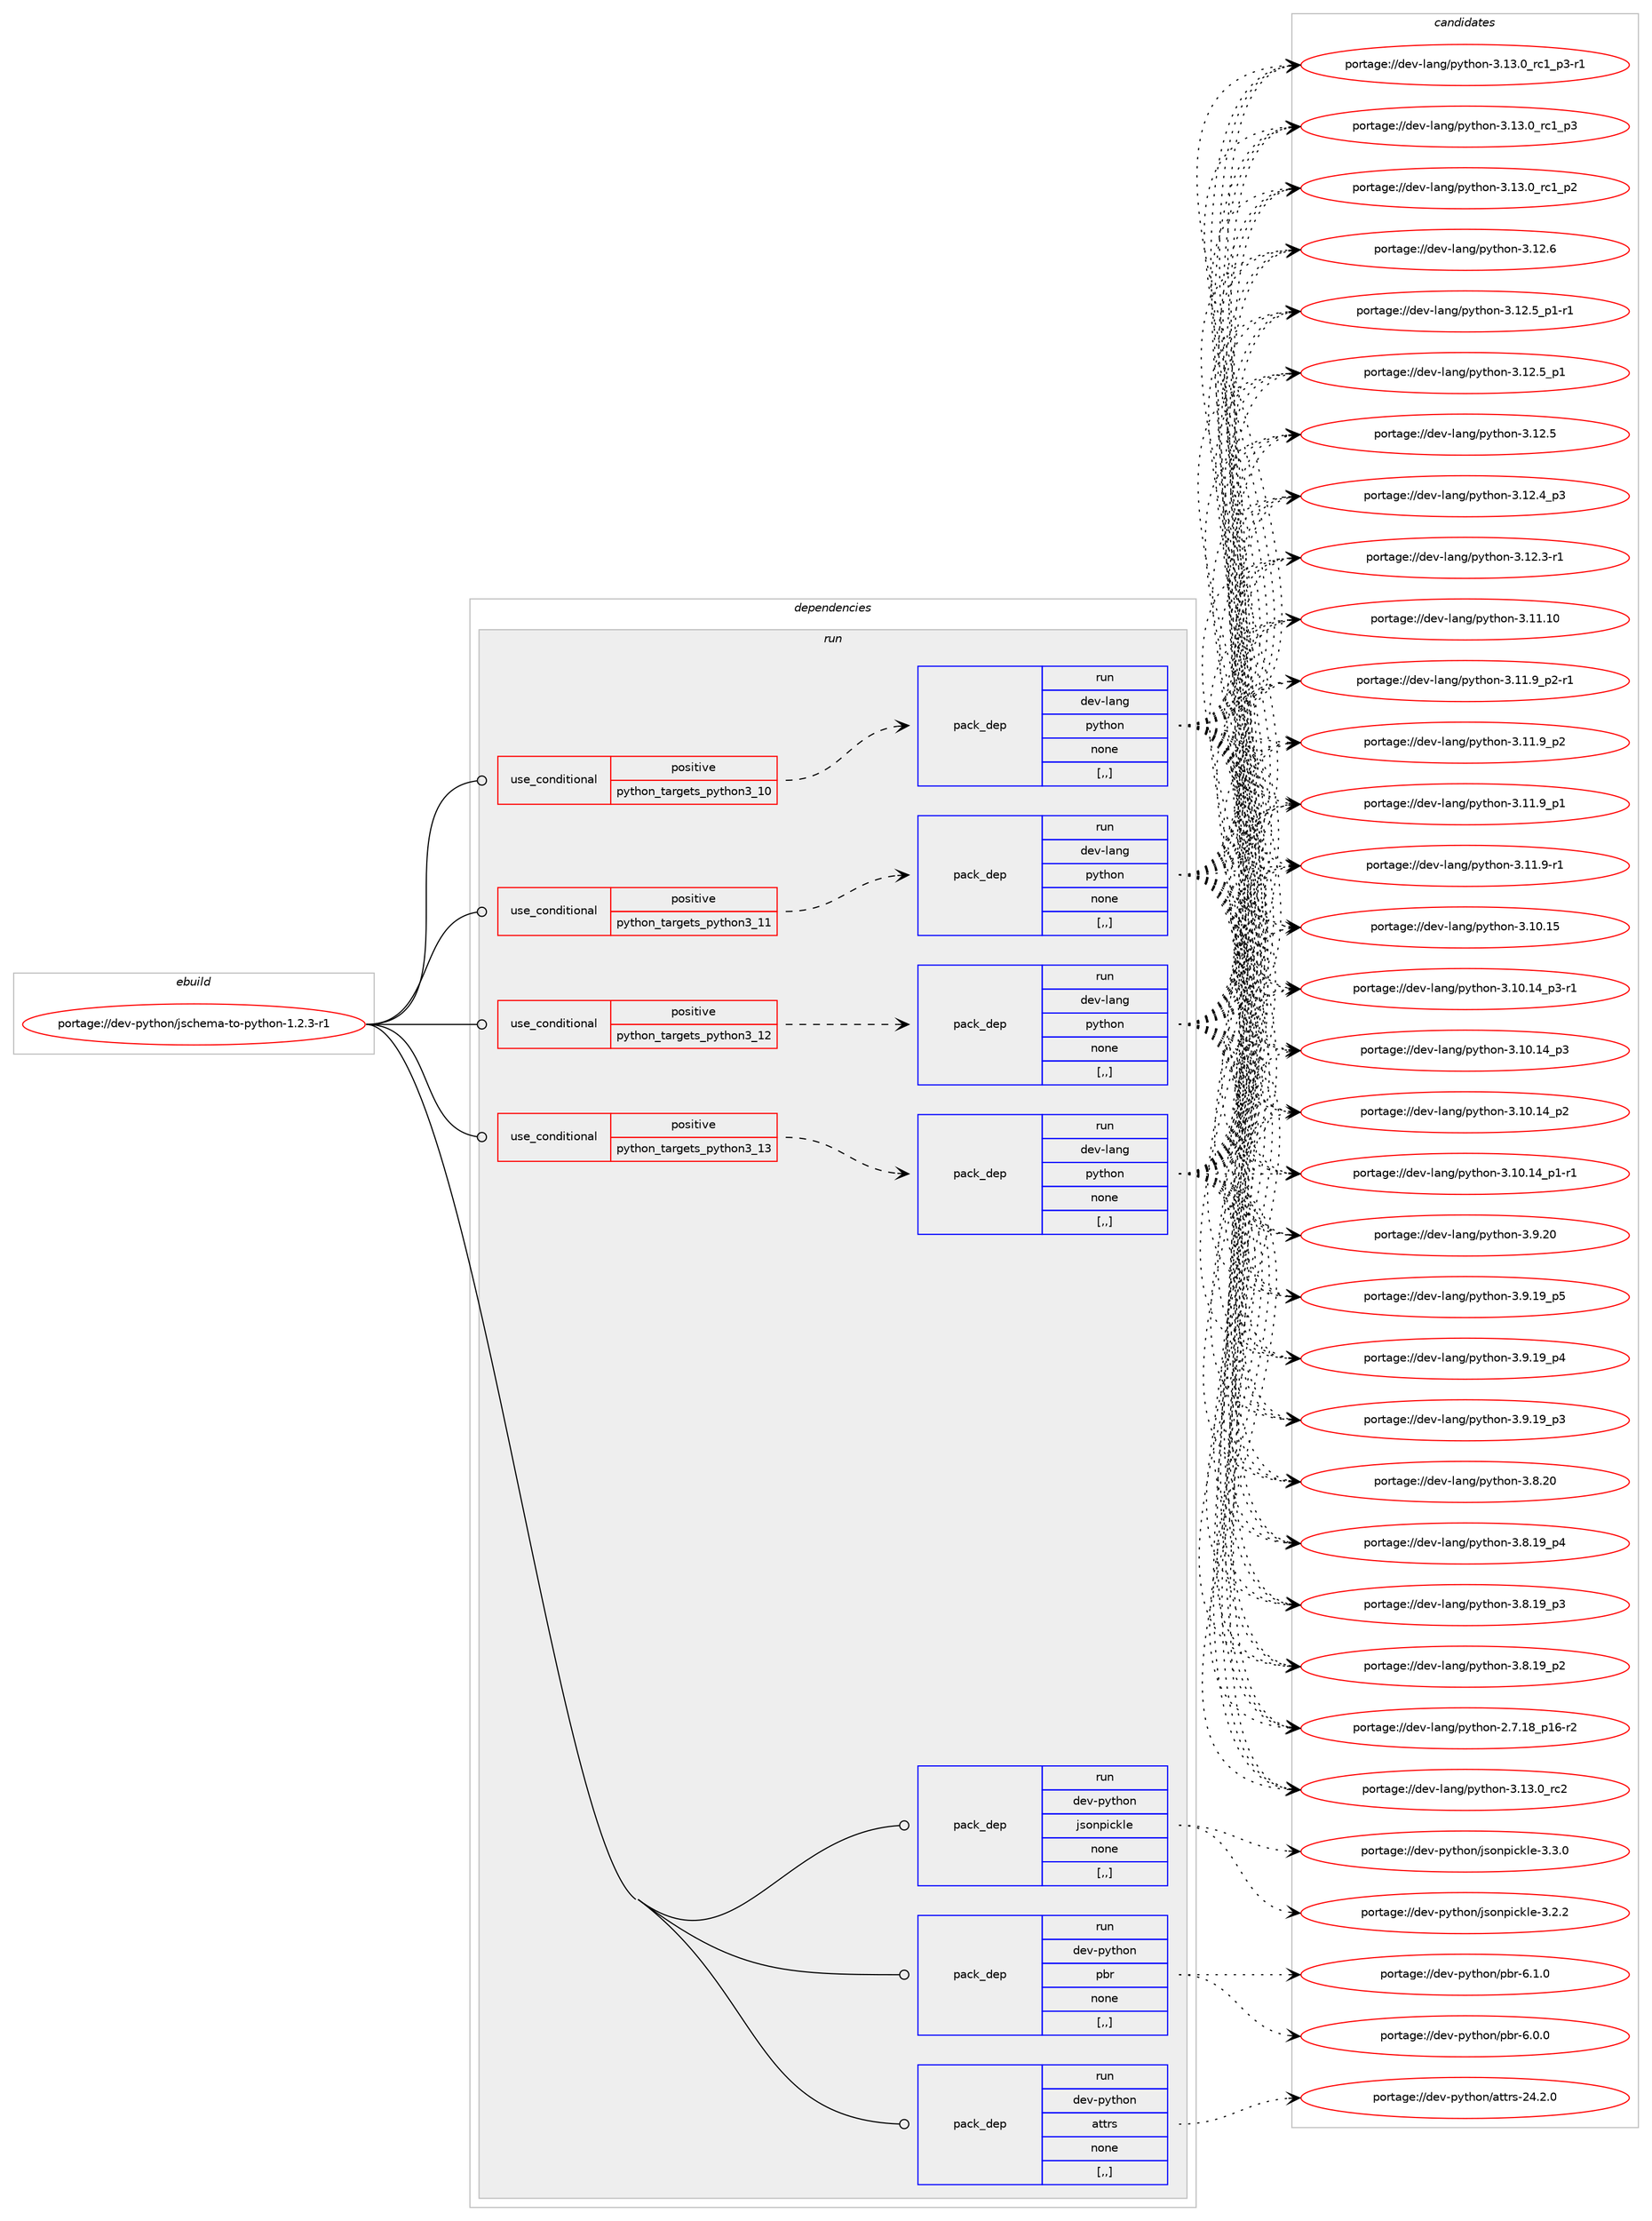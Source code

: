 digraph prolog {

# *************
# Graph options
# *************

newrank=true;
concentrate=true;
compound=true;
graph [rankdir=LR,fontname=Helvetica,fontsize=10,ranksep=1.5];#, ranksep=2.5, nodesep=0.2];
edge  [arrowhead=vee];
node  [fontname=Helvetica,fontsize=10];

# **********
# The ebuild
# **********

subgraph cluster_leftcol {
color=gray;
label=<<i>ebuild</i>>;
id [label="portage://dev-python/jschema-to-python-1.2.3-r1", color=red, width=4, href="../dev-python/jschema-to-python-1.2.3-r1.svg"];
}

# ****************
# The dependencies
# ****************

subgraph cluster_midcol {
color=gray;
label=<<i>dependencies</i>>;
subgraph cluster_compile {
fillcolor="#eeeeee";
style=filled;
label=<<i>compile</i>>;
}
subgraph cluster_compileandrun {
fillcolor="#eeeeee";
style=filled;
label=<<i>compile and run</i>>;
}
subgraph cluster_run {
fillcolor="#eeeeee";
style=filled;
label=<<i>run</i>>;
subgraph cond164219 {
dependency643375 [label=<<TABLE BORDER="0" CELLBORDER="1" CELLSPACING="0" CELLPADDING="4"><TR><TD ROWSPAN="3" CELLPADDING="10">use_conditional</TD></TR><TR><TD>positive</TD></TR><TR><TD>python_targets_python3_10</TD></TR></TABLE>>, shape=none, color=red];
subgraph pack474337 {
dependency643376 [label=<<TABLE BORDER="0" CELLBORDER="1" CELLSPACING="0" CELLPADDING="4" WIDTH="220"><TR><TD ROWSPAN="6" CELLPADDING="30">pack_dep</TD></TR><TR><TD WIDTH="110">run</TD></TR><TR><TD>dev-lang</TD></TR><TR><TD>python</TD></TR><TR><TD>none</TD></TR><TR><TD>[,,]</TD></TR></TABLE>>, shape=none, color=blue];
}
dependency643375:e -> dependency643376:w [weight=20,style="dashed",arrowhead="vee"];
}
id:e -> dependency643375:w [weight=20,style="solid",arrowhead="odot"];
subgraph cond164220 {
dependency643377 [label=<<TABLE BORDER="0" CELLBORDER="1" CELLSPACING="0" CELLPADDING="4"><TR><TD ROWSPAN="3" CELLPADDING="10">use_conditional</TD></TR><TR><TD>positive</TD></TR><TR><TD>python_targets_python3_11</TD></TR></TABLE>>, shape=none, color=red];
subgraph pack474338 {
dependency643378 [label=<<TABLE BORDER="0" CELLBORDER="1" CELLSPACING="0" CELLPADDING="4" WIDTH="220"><TR><TD ROWSPAN="6" CELLPADDING="30">pack_dep</TD></TR><TR><TD WIDTH="110">run</TD></TR><TR><TD>dev-lang</TD></TR><TR><TD>python</TD></TR><TR><TD>none</TD></TR><TR><TD>[,,]</TD></TR></TABLE>>, shape=none, color=blue];
}
dependency643377:e -> dependency643378:w [weight=20,style="dashed",arrowhead="vee"];
}
id:e -> dependency643377:w [weight=20,style="solid",arrowhead="odot"];
subgraph cond164221 {
dependency643379 [label=<<TABLE BORDER="0" CELLBORDER="1" CELLSPACING="0" CELLPADDING="4"><TR><TD ROWSPAN="3" CELLPADDING="10">use_conditional</TD></TR><TR><TD>positive</TD></TR><TR><TD>python_targets_python3_12</TD></TR></TABLE>>, shape=none, color=red];
subgraph pack474339 {
dependency643380 [label=<<TABLE BORDER="0" CELLBORDER="1" CELLSPACING="0" CELLPADDING="4" WIDTH="220"><TR><TD ROWSPAN="6" CELLPADDING="30">pack_dep</TD></TR><TR><TD WIDTH="110">run</TD></TR><TR><TD>dev-lang</TD></TR><TR><TD>python</TD></TR><TR><TD>none</TD></TR><TR><TD>[,,]</TD></TR></TABLE>>, shape=none, color=blue];
}
dependency643379:e -> dependency643380:w [weight=20,style="dashed",arrowhead="vee"];
}
id:e -> dependency643379:w [weight=20,style="solid",arrowhead="odot"];
subgraph cond164222 {
dependency643381 [label=<<TABLE BORDER="0" CELLBORDER="1" CELLSPACING="0" CELLPADDING="4"><TR><TD ROWSPAN="3" CELLPADDING="10">use_conditional</TD></TR><TR><TD>positive</TD></TR><TR><TD>python_targets_python3_13</TD></TR></TABLE>>, shape=none, color=red];
subgraph pack474340 {
dependency643382 [label=<<TABLE BORDER="0" CELLBORDER="1" CELLSPACING="0" CELLPADDING="4" WIDTH="220"><TR><TD ROWSPAN="6" CELLPADDING="30">pack_dep</TD></TR><TR><TD WIDTH="110">run</TD></TR><TR><TD>dev-lang</TD></TR><TR><TD>python</TD></TR><TR><TD>none</TD></TR><TR><TD>[,,]</TD></TR></TABLE>>, shape=none, color=blue];
}
dependency643381:e -> dependency643382:w [weight=20,style="dashed",arrowhead="vee"];
}
id:e -> dependency643381:w [weight=20,style="solid",arrowhead="odot"];
subgraph pack474341 {
dependency643383 [label=<<TABLE BORDER="0" CELLBORDER="1" CELLSPACING="0" CELLPADDING="4" WIDTH="220"><TR><TD ROWSPAN="6" CELLPADDING="30">pack_dep</TD></TR><TR><TD WIDTH="110">run</TD></TR><TR><TD>dev-python</TD></TR><TR><TD>attrs</TD></TR><TR><TD>none</TD></TR><TR><TD>[,,]</TD></TR></TABLE>>, shape=none, color=blue];
}
id:e -> dependency643383:w [weight=20,style="solid",arrowhead="odot"];
subgraph pack474342 {
dependency643384 [label=<<TABLE BORDER="0" CELLBORDER="1" CELLSPACING="0" CELLPADDING="4" WIDTH="220"><TR><TD ROWSPAN="6" CELLPADDING="30">pack_dep</TD></TR><TR><TD WIDTH="110">run</TD></TR><TR><TD>dev-python</TD></TR><TR><TD>jsonpickle</TD></TR><TR><TD>none</TD></TR><TR><TD>[,,]</TD></TR></TABLE>>, shape=none, color=blue];
}
id:e -> dependency643384:w [weight=20,style="solid",arrowhead="odot"];
subgraph pack474343 {
dependency643385 [label=<<TABLE BORDER="0" CELLBORDER="1" CELLSPACING="0" CELLPADDING="4" WIDTH="220"><TR><TD ROWSPAN="6" CELLPADDING="30">pack_dep</TD></TR><TR><TD WIDTH="110">run</TD></TR><TR><TD>dev-python</TD></TR><TR><TD>pbr</TD></TR><TR><TD>none</TD></TR><TR><TD>[,,]</TD></TR></TABLE>>, shape=none, color=blue];
}
id:e -> dependency643385:w [weight=20,style="solid",arrowhead="odot"];
}
}

# **************
# The candidates
# **************

subgraph cluster_choices {
rank=same;
color=gray;
label=<<i>candidates</i>>;

subgraph choice474337 {
color=black;
nodesep=1;
choice10010111845108971101034711212111610411111045514649514648951149950 [label="portage://dev-lang/python-3.13.0_rc2", color=red, width=4,href="../dev-lang/python-3.13.0_rc2.svg"];
choice1001011184510897110103471121211161041111104551464951464895114994995112514511449 [label="portage://dev-lang/python-3.13.0_rc1_p3-r1", color=red, width=4,href="../dev-lang/python-3.13.0_rc1_p3-r1.svg"];
choice100101118451089711010347112121116104111110455146495146489511499499511251 [label="portage://dev-lang/python-3.13.0_rc1_p3", color=red, width=4,href="../dev-lang/python-3.13.0_rc1_p3.svg"];
choice100101118451089711010347112121116104111110455146495146489511499499511250 [label="portage://dev-lang/python-3.13.0_rc1_p2", color=red, width=4,href="../dev-lang/python-3.13.0_rc1_p2.svg"];
choice10010111845108971101034711212111610411111045514649504654 [label="portage://dev-lang/python-3.12.6", color=red, width=4,href="../dev-lang/python-3.12.6.svg"];
choice1001011184510897110103471121211161041111104551464950465395112494511449 [label="portage://dev-lang/python-3.12.5_p1-r1", color=red, width=4,href="../dev-lang/python-3.12.5_p1-r1.svg"];
choice100101118451089711010347112121116104111110455146495046539511249 [label="portage://dev-lang/python-3.12.5_p1", color=red, width=4,href="../dev-lang/python-3.12.5_p1.svg"];
choice10010111845108971101034711212111610411111045514649504653 [label="portage://dev-lang/python-3.12.5", color=red, width=4,href="../dev-lang/python-3.12.5.svg"];
choice100101118451089711010347112121116104111110455146495046529511251 [label="portage://dev-lang/python-3.12.4_p3", color=red, width=4,href="../dev-lang/python-3.12.4_p3.svg"];
choice100101118451089711010347112121116104111110455146495046514511449 [label="portage://dev-lang/python-3.12.3-r1", color=red, width=4,href="../dev-lang/python-3.12.3-r1.svg"];
choice1001011184510897110103471121211161041111104551464949464948 [label="portage://dev-lang/python-3.11.10", color=red, width=4,href="../dev-lang/python-3.11.10.svg"];
choice1001011184510897110103471121211161041111104551464949465795112504511449 [label="portage://dev-lang/python-3.11.9_p2-r1", color=red, width=4,href="../dev-lang/python-3.11.9_p2-r1.svg"];
choice100101118451089711010347112121116104111110455146494946579511250 [label="portage://dev-lang/python-3.11.9_p2", color=red, width=4,href="../dev-lang/python-3.11.9_p2.svg"];
choice100101118451089711010347112121116104111110455146494946579511249 [label="portage://dev-lang/python-3.11.9_p1", color=red, width=4,href="../dev-lang/python-3.11.9_p1.svg"];
choice100101118451089711010347112121116104111110455146494946574511449 [label="portage://dev-lang/python-3.11.9-r1", color=red, width=4,href="../dev-lang/python-3.11.9-r1.svg"];
choice1001011184510897110103471121211161041111104551464948464953 [label="portage://dev-lang/python-3.10.15", color=red, width=4,href="../dev-lang/python-3.10.15.svg"];
choice100101118451089711010347112121116104111110455146494846495295112514511449 [label="portage://dev-lang/python-3.10.14_p3-r1", color=red, width=4,href="../dev-lang/python-3.10.14_p3-r1.svg"];
choice10010111845108971101034711212111610411111045514649484649529511251 [label="portage://dev-lang/python-3.10.14_p3", color=red, width=4,href="../dev-lang/python-3.10.14_p3.svg"];
choice10010111845108971101034711212111610411111045514649484649529511250 [label="portage://dev-lang/python-3.10.14_p2", color=red, width=4,href="../dev-lang/python-3.10.14_p2.svg"];
choice100101118451089711010347112121116104111110455146494846495295112494511449 [label="portage://dev-lang/python-3.10.14_p1-r1", color=red, width=4,href="../dev-lang/python-3.10.14_p1-r1.svg"];
choice10010111845108971101034711212111610411111045514657465048 [label="portage://dev-lang/python-3.9.20", color=red, width=4,href="../dev-lang/python-3.9.20.svg"];
choice100101118451089711010347112121116104111110455146574649579511253 [label="portage://dev-lang/python-3.9.19_p5", color=red, width=4,href="../dev-lang/python-3.9.19_p5.svg"];
choice100101118451089711010347112121116104111110455146574649579511252 [label="portage://dev-lang/python-3.9.19_p4", color=red, width=4,href="../dev-lang/python-3.9.19_p4.svg"];
choice100101118451089711010347112121116104111110455146574649579511251 [label="portage://dev-lang/python-3.9.19_p3", color=red, width=4,href="../dev-lang/python-3.9.19_p3.svg"];
choice10010111845108971101034711212111610411111045514656465048 [label="portage://dev-lang/python-3.8.20", color=red, width=4,href="../dev-lang/python-3.8.20.svg"];
choice100101118451089711010347112121116104111110455146564649579511252 [label="portage://dev-lang/python-3.8.19_p4", color=red, width=4,href="../dev-lang/python-3.8.19_p4.svg"];
choice100101118451089711010347112121116104111110455146564649579511251 [label="portage://dev-lang/python-3.8.19_p3", color=red, width=4,href="../dev-lang/python-3.8.19_p3.svg"];
choice100101118451089711010347112121116104111110455146564649579511250 [label="portage://dev-lang/python-3.8.19_p2", color=red, width=4,href="../dev-lang/python-3.8.19_p2.svg"];
choice100101118451089711010347112121116104111110455046554649569511249544511450 [label="portage://dev-lang/python-2.7.18_p16-r2", color=red, width=4,href="../dev-lang/python-2.7.18_p16-r2.svg"];
dependency643376:e -> choice10010111845108971101034711212111610411111045514649514648951149950:w [style=dotted,weight="100"];
dependency643376:e -> choice1001011184510897110103471121211161041111104551464951464895114994995112514511449:w [style=dotted,weight="100"];
dependency643376:e -> choice100101118451089711010347112121116104111110455146495146489511499499511251:w [style=dotted,weight="100"];
dependency643376:e -> choice100101118451089711010347112121116104111110455146495146489511499499511250:w [style=dotted,weight="100"];
dependency643376:e -> choice10010111845108971101034711212111610411111045514649504654:w [style=dotted,weight="100"];
dependency643376:e -> choice1001011184510897110103471121211161041111104551464950465395112494511449:w [style=dotted,weight="100"];
dependency643376:e -> choice100101118451089711010347112121116104111110455146495046539511249:w [style=dotted,weight="100"];
dependency643376:e -> choice10010111845108971101034711212111610411111045514649504653:w [style=dotted,weight="100"];
dependency643376:e -> choice100101118451089711010347112121116104111110455146495046529511251:w [style=dotted,weight="100"];
dependency643376:e -> choice100101118451089711010347112121116104111110455146495046514511449:w [style=dotted,weight="100"];
dependency643376:e -> choice1001011184510897110103471121211161041111104551464949464948:w [style=dotted,weight="100"];
dependency643376:e -> choice1001011184510897110103471121211161041111104551464949465795112504511449:w [style=dotted,weight="100"];
dependency643376:e -> choice100101118451089711010347112121116104111110455146494946579511250:w [style=dotted,weight="100"];
dependency643376:e -> choice100101118451089711010347112121116104111110455146494946579511249:w [style=dotted,weight="100"];
dependency643376:e -> choice100101118451089711010347112121116104111110455146494946574511449:w [style=dotted,weight="100"];
dependency643376:e -> choice1001011184510897110103471121211161041111104551464948464953:w [style=dotted,weight="100"];
dependency643376:e -> choice100101118451089711010347112121116104111110455146494846495295112514511449:w [style=dotted,weight="100"];
dependency643376:e -> choice10010111845108971101034711212111610411111045514649484649529511251:w [style=dotted,weight="100"];
dependency643376:e -> choice10010111845108971101034711212111610411111045514649484649529511250:w [style=dotted,weight="100"];
dependency643376:e -> choice100101118451089711010347112121116104111110455146494846495295112494511449:w [style=dotted,weight="100"];
dependency643376:e -> choice10010111845108971101034711212111610411111045514657465048:w [style=dotted,weight="100"];
dependency643376:e -> choice100101118451089711010347112121116104111110455146574649579511253:w [style=dotted,weight="100"];
dependency643376:e -> choice100101118451089711010347112121116104111110455146574649579511252:w [style=dotted,weight="100"];
dependency643376:e -> choice100101118451089711010347112121116104111110455146574649579511251:w [style=dotted,weight="100"];
dependency643376:e -> choice10010111845108971101034711212111610411111045514656465048:w [style=dotted,weight="100"];
dependency643376:e -> choice100101118451089711010347112121116104111110455146564649579511252:w [style=dotted,weight="100"];
dependency643376:e -> choice100101118451089711010347112121116104111110455146564649579511251:w [style=dotted,weight="100"];
dependency643376:e -> choice100101118451089711010347112121116104111110455146564649579511250:w [style=dotted,weight="100"];
dependency643376:e -> choice100101118451089711010347112121116104111110455046554649569511249544511450:w [style=dotted,weight="100"];
}
subgraph choice474338 {
color=black;
nodesep=1;
choice10010111845108971101034711212111610411111045514649514648951149950 [label="portage://dev-lang/python-3.13.0_rc2", color=red, width=4,href="../dev-lang/python-3.13.0_rc2.svg"];
choice1001011184510897110103471121211161041111104551464951464895114994995112514511449 [label="portage://dev-lang/python-3.13.0_rc1_p3-r1", color=red, width=4,href="../dev-lang/python-3.13.0_rc1_p3-r1.svg"];
choice100101118451089711010347112121116104111110455146495146489511499499511251 [label="portage://dev-lang/python-3.13.0_rc1_p3", color=red, width=4,href="../dev-lang/python-3.13.0_rc1_p3.svg"];
choice100101118451089711010347112121116104111110455146495146489511499499511250 [label="portage://dev-lang/python-3.13.0_rc1_p2", color=red, width=4,href="../dev-lang/python-3.13.0_rc1_p2.svg"];
choice10010111845108971101034711212111610411111045514649504654 [label="portage://dev-lang/python-3.12.6", color=red, width=4,href="../dev-lang/python-3.12.6.svg"];
choice1001011184510897110103471121211161041111104551464950465395112494511449 [label="portage://dev-lang/python-3.12.5_p1-r1", color=red, width=4,href="../dev-lang/python-3.12.5_p1-r1.svg"];
choice100101118451089711010347112121116104111110455146495046539511249 [label="portage://dev-lang/python-3.12.5_p1", color=red, width=4,href="../dev-lang/python-3.12.5_p1.svg"];
choice10010111845108971101034711212111610411111045514649504653 [label="portage://dev-lang/python-3.12.5", color=red, width=4,href="../dev-lang/python-3.12.5.svg"];
choice100101118451089711010347112121116104111110455146495046529511251 [label="portage://dev-lang/python-3.12.4_p3", color=red, width=4,href="../dev-lang/python-3.12.4_p3.svg"];
choice100101118451089711010347112121116104111110455146495046514511449 [label="portage://dev-lang/python-3.12.3-r1", color=red, width=4,href="../dev-lang/python-3.12.3-r1.svg"];
choice1001011184510897110103471121211161041111104551464949464948 [label="portage://dev-lang/python-3.11.10", color=red, width=4,href="../dev-lang/python-3.11.10.svg"];
choice1001011184510897110103471121211161041111104551464949465795112504511449 [label="portage://dev-lang/python-3.11.9_p2-r1", color=red, width=4,href="../dev-lang/python-3.11.9_p2-r1.svg"];
choice100101118451089711010347112121116104111110455146494946579511250 [label="portage://dev-lang/python-3.11.9_p2", color=red, width=4,href="../dev-lang/python-3.11.9_p2.svg"];
choice100101118451089711010347112121116104111110455146494946579511249 [label="portage://dev-lang/python-3.11.9_p1", color=red, width=4,href="../dev-lang/python-3.11.9_p1.svg"];
choice100101118451089711010347112121116104111110455146494946574511449 [label="portage://dev-lang/python-3.11.9-r1", color=red, width=4,href="../dev-lang/python-3.11.9-r1.svg"];
choice1001011184510897110103471121211161041111104551464948464953 [label="portage://dev-lang/python-3.10.15", color=red, width=4,href="../dev-lang/python-3.10.15.svg"];
choice100101118451089711010347112121116104111110455146494846495295112514511449 [label="portage://dev-lang/python-3.10.14_p3-r1", color=red, width=4,href="../dev-lang/python-3.10.14_p3-r1.svg"];
choice10010111845108971101034711212111610411111045514649484649529511251 [label="portage://dev-lang/python-3.10.14_p3", color=red, width=4,href="../dev-lang/python-3.10.14_p3.svg"];
choice10010111845108971101034711212111610411111045514649484649529511250 [label="portage://dev-lang/python-3.10.14_p2", color=red, width=4,href="../dev-lang/python-3.10.14_p2.svg"];
choice100101118451089711010347112121116104111110455146494846495295112494511449 [label="portage://dev-lang/python-3.10.14_p1-r1", color=red, width=4,href="../dev-lang/python-3.10.14_p1-r1.svg"];
choice10010111845108971101034711212111610411111045514657465048 [label="portage://dev-lang/python-3.9.20", color=red, width=4,href="../dev-lang/python-3.9.20.svg"];
choice100101118451089711010347112121116104111110455146574649579511253 [label="portage://dev-lang/python-3.9.19_p5", color=red, width=4,href="../dev-lang/python-3.9.19_p5.svg"];
choice100101118451089711010347112121116104111110455146574649579511252 [label="portage://dev-lang/python-3.9.19_p4", color=red, width=4,href="../dev-lang/python-3.9.19_p4.svg"];
choice100101118451089711010347112121116104111110455146574649579511251 [label="portage://dev-lang/python-3.9.19_p3", color=red, width=4,href="../dev-lang/python-3.9.19_p3.svg"];
choice10010111845108971101034711212111610411111045514656465048 [label="portage://dev-lang/python-3.8.20", color=red, width=4,href="../dev-lang/python-3.8.20.svg"];
choice100101118451089711010347112121116104111110455146564649579511252 [label="portage://dev-lang/python-3.8.19_p4", color=red, width=4,href="../dev-lang/python-3.8.19_p4.svg"];
choice100101118451089711010347112121116104111110455146564649579511251 [label="portage://dev-lang/python-3.8.19_p3", color=red, width=4,href="../dev-lang/python-3.8.19_p3.svg"];
choice100101118451089711010347112121116104111110455146564649579511250 [label="portage://dev-lang/python-3.8.19_p2", color=red, width=4,href="../dev-lang/python-3.8.19_p2.svg"];
choice100101118451089711010347112121116104111110455046554649569511249544511450 [label="portage://dev-lang/python-2.7.18_p16-r2", color=red, width=4,href="../dev-lang/python-2.7.18_p16-r2.svg"];
dependency643378:e -> choice10010111845108971101034711212111610411111045514649514648951149950:w [style=dotted,weight="100"];
dependency643378:e -> choice1001011184510897110103471121211161041111104551464951464895114994995112514511449:w [style=dotted,weight="100"];
dependency643378:e -> choice100101118451089711010347112121116104111110455146495146489511499499511251:w [style=dotted,weight="100"];
dependency643378:e -> choice100101118451089711010347112121116104111110455146495146489511499499511250:w [style=dotted,weight="100"];
dependency643378:e -> choice10010111845108971101034711212111610411111045514649504654:w [style=dotted,weight="100"];
dependency643378:e -> choice1001011184510897110103471121211161041111104551464950465395112494511449:w [style=dotted,weight="100"];
dependency643378:e -> choice100101118451089711010347112121116104111110455146495046539511249:w [style=dotted,weight="100"];
dependency643378:e -> choice10010111845108971101034711212111610411111045514649504653:w [style=dotted,weight="100"];
dependency643378:e -> choice100101118451089711010347112121116104111110455146495046529511251:w [style=dotted,weight="100"];
dependency643378:e -> choice100101118451089711010347112121116104111110455146495046514511449:w [style=dotted,weight="100"];
dependency643378:e -> choice1001011184510897110103471121211161041111104551464949464948:w [style=dotted,weight="100"];
dependency643378:e -> choice1001011184510897110103471121211161041111104551464949465795112504511449:w [style=dotted,weight="100"];
dependency643378:e -> choice100101118451089711010347112121116104111110455146494946579511250:w [style=dotted,weight="100"];
dependency643378:e -> choice100101118451089711010347112121116104111110455146494946579511249:w [style=dotted,weight="100"];
dependency643378:e -> choice100101118451089711010347112121116104111110455146494946574511449:w [style=dotted,weight="100"];
dependency643378:e -> choice1001011184510897110103471121211161041111104551464948464953:w [style=dotted,weight="100"];
dependency643378:e -> choice100101118451089711010347112121116104111110455146494846495295112514511449:w [style=dotted,weight="100"];
dependency643378:e -> choice10010111845108971101034711212111610411111045514649484649529511251:w [style=dotted,weight="100"];
dependency643378:e -> choice10010111845108971101034711212111610411111045514649484649529511250:w [style=dotted,weight="100"];
dependency643378:e -> choice100101118451089711010347112121116104111110455146494846495295112494511449:w [style=dotted,weight="100"];
dependency643378:e -> choice10010111845108971101034711212111610411111045514657465048:w [style=dotted,weight="100"];
dependency643378:e -> choice100101118451089711010347112121116104111110455146574649579511253:w [style=dotted,weight="100"];
dependency643378:e -> choice100101118451089711010347112121116104111110455146574649579511252:w [style=dotted,weight="100"];
dependency643378:e -> choice100101118451089711010347112121116104111110455146574649579511251:w [style=dotted,weight="100"];
dependency643378:e -> choice10010111845108971101034711212111610411111045514656465048:w [style=dotted,weight="100"];
dependency643378:e -> choice100101118451089711010347112121116104111110455146564649579511252:w [style=dotted,weight="100"];
dependency643378:e -> choice100101118451089711010347112121116104111110455146564649579511251:w [style=dotted,weight="100"];
dependency643378:e -> choice100101118451089711010347112121116104111110455146564649579511250:w [style=dotted,weight="100"];
dependency643378:e -> choice100101118451089711010347112121116104111110455046554649569511249544511450:w [style=dotted,weight="100"];
}
subgraph choice474339 {
color=black;
nodesep=1;
choice10010111845108971101034711212111610411111045514649514648951149950 [label="portage://dev-lang/python-3.13.0_rc2", color=red, width=4,href="../dev-lang/python-3.13.0_rc2.svg"];
choice1001011184510897110103471121211161041111104551464951464895114994995112514511449 [label="portage://dev-lang/python-3.13.0_rc1_p3-r1", color=red, width=4,href="../dev-lang/python-3.13.0_rc1_p3-r1.svg"];
choice100101118451089711010347112121116104111110455146495146489511499499511251 [label="portage://dev-lang/python-3.13.0_rc1_p3", color=red, width=4,href="../dev-lang/python-3.13.0_rc1_p3.svg"];
choice100101118451089711010347112121116104111110455146495146489511499499511250 [label="portage://dev-lang/python-3.13.0_rc1_p2", color=red, width=4,href="../dev-lang/python-3.13.0_rc1_p2.svg"];
choice10010111845108971101034711212111610411111045514649504654 [label="portage://dev-lang/python-3.12.6", color=red, width=4,href="../dev-lang/python-3.12.6.svg"];
choice1001011184510897110103471121211161041111104551464950465395112494511449 [label="portage://dev-lang/python-3.12.5_p1-r1", color=red, width=4,href="../dev-lang/python-3.12.5_p1-r1.svg"];
choice100101118451089711010347112121116104111110455146495046539511249 [label="portage://dev-lang/python-3.12.5_p1", color=red, width=4,href="../dev-lang/python-3.12.5_p1.svg"];
choice10010111845108971101034711212111610411111045514649504653 [label="portage://dev-lang/python-3.12.5", color=red, width=4,href="../dev-lang/python-3.12.5.svg"];
choice100101118451089711010347112121116104111110455146495046529511251 [label="portage://dev-lang/python-3.12.4_p3", color=red, width=4,href="../dev-lang/python-3.12.4_p3.svg"];
choice100101118451089711010347112121116104111110455146495046514511449 [label="portage://dev-lang/python-3.12.3-r1", color=red, width=4,href="../dev-lang/python-3.12.3-r1.svg"];
choice1001011184510897110103471121211161041111104551464949464948 [label="portage://dev-lang/python-3.11.10", color=red, width=4,href="../dev-lang/python-3.11.10.svg"];
choice1001011184510897110103471121211161041111104551464949465795112504511449 [label="portage://dev-lang/python-3.11.9_p2-r1", color=red, width=4,href="../dev-lang/python-3.11.9_p2-r1.svg"];
choice100101118451089711010347112121116104111110455146494946579511250 [label="portage://dev-lang/python-3.11.9_p2", color=red, width=4,href="../dev-lang/python-3.11.9_p2.svg"];
choice100101118451089711010347112121116104111110455146494946579511249 [label="portage://dev-lang/python-3.11.9_p1", color=red, width=4,href="../dev-lang/python-3.11.9_p1.svg"];
choice100101118451089711010347112121116104111110455146494946574511449 [label="portage://dev-lang/python-3.11.9-r1", color=red, width=4,href="../dev-lang/python-3.11.9-r1.svg"];
choice1001011184510897110103471121211161041111104551464948464953 [label="portage://dev-lang/python-3.10.15", color=red, width=4,href="../dev-lang/python-3.10.15.svg"];
choice100101118451089711010347112121116104111110455146494846495295112514511449 [label="portage://dev-lang/python-3.10.14_p3-r1", color=red, width=4,href="../dev-lang/python-3.10.14_p3-r1.svg"];
choice10010111845108971101034711212111610411111045514649484649529511251 [label="portage://dev-lang/python-3.10.14_p3", color=red, width=4,href="../dev-lang/python-3.10.14_p3.svg"];
choice10010111845108971101034711212111610411111045514649484649529511250 [label="portage://dev-lang/python-3.10.14_p2", color=red, width=4,href="../dev-lang/python-3.10.14_p2.svg"];
choice100101118451089711010347112121116104111110455146494846495295112494511449 [label="portage://dev-lang/python-3.10.14_p1-r1", color=red, width=4,href="../dev-lang/python-3.10.14_p1-r1.svg"];
choice10010111845108971101034711212111610411111045514657465048 [label="portage://dev-lang/python-3.9.20", color=red, width=4,href="../dev-lang/python-3.9.20.svg"];
choice100101118451089711010347112121116104111110455146574649579511253 [label="portage://dev-lang/python-3.9.19_p5", color=red, width=4,href="../dev-lang/python-3.9.19_p5.svg"];
choice100101118451089711010347112121116104111110455146574649579511252 [label="portage://dev-lang/python-3.9.19_p4", color=red, width=4,href="../dev-lang/python-3.9.19_p4.svg"];
choice100101118451089711010347112121116104111110455146574649579511251 [label="portage://dev-lang/python-3.9.19_p3", color=red, width=4,href="../dev-lang/python-3.9.19_p3.svg"];
choice10010111845108971101034711212111610411111045514656465048 [label="portage://dev-lang/python-3.8.20", color=red, width=4,href="../dev-lang/python-3.8.20.svg"];
choice100101118451089711010347112121116104111110455146564649579511252 [label="portage://dev-lang/python-3.8.19_p4", color=red, width=4,href="../dev-lang/python-3.8.19_p4.svg"];
choice100101118451089711010347112121116104111110455146564649579511251 [label="portage://dev-lang/python-3.8.19_p3", color=red, width=4,href="../dev-lang/python-3.8.19_p3.svg"];
choice100101118451089711010347112121116104111110455146564649579511250 [label="portage://dev-lang/python-3.8.19_p2", color=red, width=4,href="../dev-lang/python-3.8.19_p2.svg"];
choice100101118451089711010347112121116104111110455046554649569511249544511450 [label="portage://dev-lang/python-2.7.18_p16-r2", color=red, width=4,href="../dev-lang/python-2.7.18_p16-r2.svg"];
dependency643380:e -> choice10010111845108971101034711212111610411111045514649514648951149950:w [style=dotted,weight="100"];
dependency643380:e -> choice1001011184510897110103471121211161041111104551464951464895114994995112514511449:w [style=dotted,weight="100"];
dependency643380:e -> choice100101118451089711010347112121116104111110455146495146489511499499511251:w [style=dotted,weight="100"];
dependency643380:e -> choice100101118451089711010347112121116104111110455146495146489511499499511250:w [style=dotted,weight="100"];
dependency643380:e -> choice10010111845108971101034711212111610411111045514649504654:w [style=dotted,weight="100"];
dependency643380:e -> choice1001011184510897110103471121211161041111104551464950465395112494511449:w [style=dotted,weight="100"];
dependency643380:e -> choice100101118451089711010347112121116104111110455146495046539511249:w [style=dotted,weight="100"];
dependency643380:e -> choice10010111845108971101034711212111610411111045514649504653:w [style=dotted,weight="100"];
dependency643380:e -> choice100101118451089711010347112121116104111110455146495046529511251:w [style=dotted,weight="100"];
dependency643380:e -> choice100101118451089711010347112121116104111110455146495046514511449:w [style=dotted,weight="100"];
dependency643380:e -> choice1001011184510897110103471121211161041111104551464949464948:w [style=dotted,weight="100"];
dependency643380:e -> choice1001011184510897110103471121211161041111104551464949465795112504511449:w [style=dotted,weight="100"];
dependency643380:e -> choice100101118451089711010347112121116104111110455146494946579511250:w [style=dotted,weight="100"];
dependency643380:e -> choice100101118451089711010347112121116104111110455146494946579511249:w [style=dotted,weight="100"];
dependency643380:e -> choice100101118451089711010347112121116104111110455146494946574511449:w [style=dotted,weight="100"];
dependency643380:e -> choice1001011184510897110103471121211161041111104551464948464953:w [style=dotted,weight="100"];
dependency643380:e -> choice100101118451089711010347112121116104111110455146494846495295112514511449:w [style=dotted,weight="100"];
dependency643380:e -> choice10010111845108971101034711212111610411111045514649484649529511251:w [style=dotted,weight="100"];
dependency643380:e -> choice10010111845108971101034711212111610411111045514649484649529511250:w [style=dotted,weight="100"];
dependency643380:e -> choice100101118451089711010347112121116104111110455146494846495295112494511449:w [style=dotted,weight="100"];
dependency643380:e -> choice10010111845108971101034711212111610411111045514657465048:w [style=dotted,weight="100"];
dependency643380:e -> choice100101118451089711010347112121116104111110455146574649579511253:w [style=dotted,weight="100"];
dependency643380:e -> choice100101118451089711010347112121116104111110455146574649579511252:w [style=dotted,weight="100"];
dependency643380:e -> choice100101118451089711010347112121116104111110455146574649579511251:w [style=dotted,weight="100"];
dependency643380:e -> choice10010111845108971101034711212111610411111045514656465048:w [style=dotted,weight="100"];
dependency643380:e -> choice100101118451089711010347112121116104111110455146564649579511252:w [style=dotted,weight="100"];
dependency643380:e -> choice100101118451089711010347112121116104111110455146564649579511251:w [style=dotted,weight="100"];
dependency643380:e -> choice100101118451089711010347112121116104111110455146564649579511250:w [style=dotted,weight="100"];
dependency643380:e -> choice100101118451089711010347112121116104111110455046554649569511249544511450:w [style=dotted,weight="100"];
}
subgraph choice474340 {
color=black;
nodesep=1;
choice10010111845108971101034711212111610411111045514649514648951149950 [label="portage://dev-lang/python-3.13.0_rc2", color=red, width=4,href="../dev-lang/python-3.13.0_rc2.svg"];
choice1001011184510897110103471121211161041111104551464951464895114994995112514511449 [label="portage://dev-lang/python-3.13.0_rc1_p3-r1", color=red, width=4,href="../dev-lang/python-3.13.0_rc1_p3-r1.svg"];
choice100101118451089711010347112121116104111110455146495146489511499499511251 [label="portage://dev-lang/python-3.13.0_rc1_p3", color=red, width=4,href="../dev-lang/python-3.13.0_rc1_p3.svg"];
choice100101118451089711010347112121116104111110455146495146489511499499511250 [label="portage://dev-lang/python-3.13.0_rc1_p2", color=red, width=4,href="../dev-lang/python-3.13.0_rc1_p2.svg"];
choice10010111845108971101034711212111610411111045514649504654 [label="portage://dev-lang/python-3.12.6", color=red, width=4,href="../dev-lang/python-3.12.6.svg"];
choice1001011184510897110103471121211161041111104551464950465395112494511449 [label="portage://dev-lang/python-3.12.5_p1-r1", color=red, width=4,href="../dev-lang/python-3.12.5_p1-r1.svg"];
choice100101118451089711010347112121116104111110455146495046539511249 [label="portage://dev-lang/python-3.12.5_p1", color=red, width=4,href="../dev-lang/python-3.12.5_p1.svg"];
choice10010111845108971101034711212111610411111045514649504653 [label="portage://dev-lang/python-3.12.5", color=red, width=4,href="../dev-lang/python-3.12.5.svg"];
choice100101118451089711010347112121116104111110455146495046529511251 [label="portage://dev-lang/python-3.12.4_p3", color=red, width=4,href="../dev-lang/python-3.12.4_p3.svg"];
choice100101118451089711010347112121116104111110455146495046514511449 [label="portage://dev-lang/python-3.12.3-r1", color=red, width=4,href="../dev-lang/python-3.12.3-r1.svg"];
choice1001011184510897110103471121211161041111104551464949464948 [label="portage://dev-lang/python-3.11.10", color=red, width=4,href="../dev-lang/python-3.11.10.svg"];
choice1001011184510897110103471121211161041111104551464949465795112504511449 [label="portage://dev-lang/python-3.11.9_p2-r1", color=red, width=4,href="../dev-lang/python-3.11.9_p2-r1.svg"];
choice100101118451089711010347112121116104111110455146494946579511250 [label="portage://dev-lang/python-3.11.9_p2", color=red, width=4,href="../dev-lang/python-3.11.9_p2.svg"];
choice100101118451089711010347112121116104111110455146494946579511249 [label="portage://dev-lang/python-3.11.9_p1", color=red, width=4,href="../dev-lang/python-3.11.9_p1.svg"];
choice100101118451089711010347112121116104111110455146494946574511449 [label="portage://dev-lang/python-3.11.9-r1", color=red, width=4,href="../dev-lang/python-3.11.9-r1.svg"];
choice1001011184510897110103471121211161041111104551464948464953 [label="portage://dev-lang/python-3.10.15", color=red, width=4,href="../dev-lang/python-3.10.15.svg"];
choice100101118451089711010347112121116104111110455146494846495295112514511449 [label="portage://dev-lang/python-3.10.14_p3-r1", color=red, width=4,href="../dev-lang/python-3.10.14_p3-r1.svg"];
choice10010111845108971101034711212111610411111045514649484649529511251 [label="portage://dev-lang/python-3.10.14_p3", color=red, width=4,href="../dev-lang/python-3.10.14_p3.svg"];
choice10010111845108971101034711212111610411111045514649484649529511250 [label="portage://dev-lang/python-3.10.14_p2", color=red, width=4,href="../dev-lang/python-3.10.14_p2.svg"];
choice100101118451089711010347112121116104111110455146494846495295112494511449 [label="portage://dev-lang/python-3.10.14_p1-r1", color=red, width=4,href="../dev-lang/python-3.10.14_p1-r1.svg"];
choice10010111845108971101034711212111610411111045514657465048 [label="portage://dev-lang/python-3.9.20", color=red, width=4,href="../dev-lang/python-3.9.20.svg"];
choice100101118451089711010347112121116104111110455146574649579511253 [label="portage://dev-lang/python-3.9.19_p5", color=red, width=4,href="../dev-lang/python-3.9.19_p5.svg"];
choice100101118451089711010347112121116104111110455146574649579511252 [label="portage://dev-lang/python-3.9.19_p4", color=red, width=4,href="../dev-lang/python-3.9.19_p4.svg"];
choice100101118451089711010347112121116104111110455146574649579511251 [label="portage://dev-lang/python-3.9.19_p3", color=red, width=4,href="../dev-lang/python-3.9.19_p3.svg"];
choice10010111845108971101034711212111610411111045514656465048 [label="portage://dev-lang/python-3.8.20", color=red, width=4,href="../dev-lang/python-3.8.20.svg"];
choice100101118451089711010347112121116104111110455146564649579511252 [label="portage://dev-lang/python-3.8.19_p4", color=red, width=4,href="../dev-lang/python-3.8.19_p4.svg"];
choice100101118451089711010347112121116104111110455146564649579511251 [label="portage://dev-lang/python-3.8.19_p3", color=red, width=4,href="../dev-lang/python-3.8.19_p3.svg"];
choice100101118451089711010347112121116104111110455146564649579511250 [label="portage://dev-lang/python-3.8.19_p2", color=red, width=4,href="../dev-lang/python-3.8.19_p2.svg"];
choice100101118451089711010347112121116104111110455046554649569511249544511450 [label="portage://dev-lang/python-2.7.18_p16-r2", color=red, width=4,href="../dev-lang/python-2.7.18_p16-r2.svg"];
dependency643382:e -> choice10010111845108971101034711212111610411111045514649514648951149950:w [style=dotted,weight="100"];
dependency643382:e -> choice1001011184510897110103471121211161041111104551464951464895114994995112514511449:w [style=dotted,weight="100"];
dependency643382:e -> choice100101118451089711010347112121116104111110455146495146489511499499511251:w [style=dotted,weight="100"];
dependency643382:e -> choice100101118451089711010347112121116104111110455146495146489511499499511250:w [style=dotted,weight="100"];
dependency643382:e -> choice10010111845108971101034711212111610411111045514649504654:w [style=dotted,weight="100"];
dependency643382:e -> choice1001011184510897110103471121211161041111104551464950465395112494511449:w [style=dotted,weight="100"];
dependency643382:e -> choice100101118451089711010347112121116104111110455146495046539511249:w [style=dotted,weight="100"];
dependency643382:e -> choice10010111845108971101034711212111610411111045514649504653:w [style=dotted,weight="100"];
dependency643382:e -> choice100101118451089711010347112121116104111110455146495046529511251:w [style=dotted,weight="100"];
dependency643382:e -> choice100101118451089711010347112121116104111110455146495046514511449:w [style=dotted,weight="100"];
dependency643382:e -> choice1001011184510897110103471121211161041111104551464949464948:w [style=dotted,weight="100"];
dependency643382:e -> choice1001011184510897110103471121211161041111104551464949465795112504511449:w [style=dotted,weight="100"];
dependency643382:e -> choice100101118451089711010347112121116104111110455146494946579511250:w [style=dotted,weight="100"];
dependency643382:e -> choice100101118451089711010347112121116104111110455146494946579511249:w [style=dotted,weight="100"];
dependency643382:e -> choice100101118451089711010347112121116104111110455146494946574511449:w [style=dotted,weight="100"];
dependency643382:e -> choice1001011184510897110103471121211161041111104551464948464953:w [style=dotted,weight="100"];
dependency643382:e -> choice100101118451089711010347112121116104111110455146494846495295112514511449:w [style=dotted,weight="100"];
dependency643382:e -> choice10010111845108971101034711212111610411111045514649484649529511251:w [style=dotted,weight="100"];
dependency643382:e -> choice10010111845108971101034711212111610411111045514649484649529511250:w [style=dotted,weight="100"];
dependency643382:e -> choice100101118451089711010347112121116104111110455146494846495295112494511449:w [style=dotted,weight="100"];
dependency643382:e -> choice10010111845108971101034711212111610411111045514657465048:w [style=dotted,weight="100"];
dependency643382:e -> choice100101118451089711010347112121116104111110455146574649579511253:w [style=dotted,weight="100"];
dependency643382:e -> choice100101118451089711010347112121116104111110455146574649579511252:w [style=dotted,weight="100"];
dependency643382:e -> choice100101118451089711010347112121116104111110455146574649579511251:w [style=dotted,weight="100"];
dependency643382:e -> choice10010111845108971101034711212111610411111045514656465048:w [style=dotted,weight="100"];
dependency643382:e -> choice100101118451089711010347112121116104111110455146564649579511252:w [style=dotted,weight="100"];
dependency643382:e -> choice100101118451089711010347112121116104111110455146564649579511251:w [style=dotted,weight="100"];
dependency643382:e -> choice100101118451089711010347112121116104111110455146564649579511250:w [style=dotted,weight="100"];
dependency643382:e -> choice100101118451089711010347112121116104111110455046554649569511249544511450:w [style=dotted,weight="100"];
}
subgraph choice474341 {
color=black;
nodesep=1;
choice10010111845112121116104111110479711611611411545505246504648 [label="portage://dev-python/attrs-24.2.0", color=red, width=4,href="../dev-python/attrs-24.2.0.svg"];
dependency643383:e -> choice10010111845112121116104111110479711611611411545505246504648:w [style=dotted,weight="100"];
}
subgraph choice474342 {
color=black;
nodesep=1;
choice100101118451121211161041111104710611511111011210599107108101455146514648 [label="portage://dev-python/jsonpickle-3.3.0", color=red, width=4,href="../dev-python/jsonpickle-3.3.0.svg"];
choice100101118451121211161041111104710611511111011210599107108101455146504650 [label="portage://dev-python/jsonpickle-3.2.2", color=red, width=4,href="../dev-python/jsonpickle-3.2.2.svg"];
dependency643384:e -> choice100101118451121211161041111104710611511111011210599107108101455146514648:w [style=dotted,weight="100"];
dependency643384:e -> choice100101118451121211161041111104710611511111011210599107108101455146504650:w [style=dotted,weight="100"];
}
subgraph choice474343 {
color=black;
nodesep=1;
choice100101118451121211161041111104711298114455446494648 [label="portage://dev-python/pbr-6.1.0", color=red, width=4,href="../dev-python/pbr-6.1.0.svg"];
choice100101118451121211161041111104711298114455446484648 [label="portage://dev-python/pbr-6.0.0", color=red, width=4,href="../dev-python/pbr-6.0.0.svg"];
dependency643385:e -> choice100101118451121211161041111104711298114455446494648:w [style=dotted,weight="100"];
dependency643385:e -> choice100101118451121211161041111104711298114455446484648:w [style=dotted,weight="100"];
}
}

}
